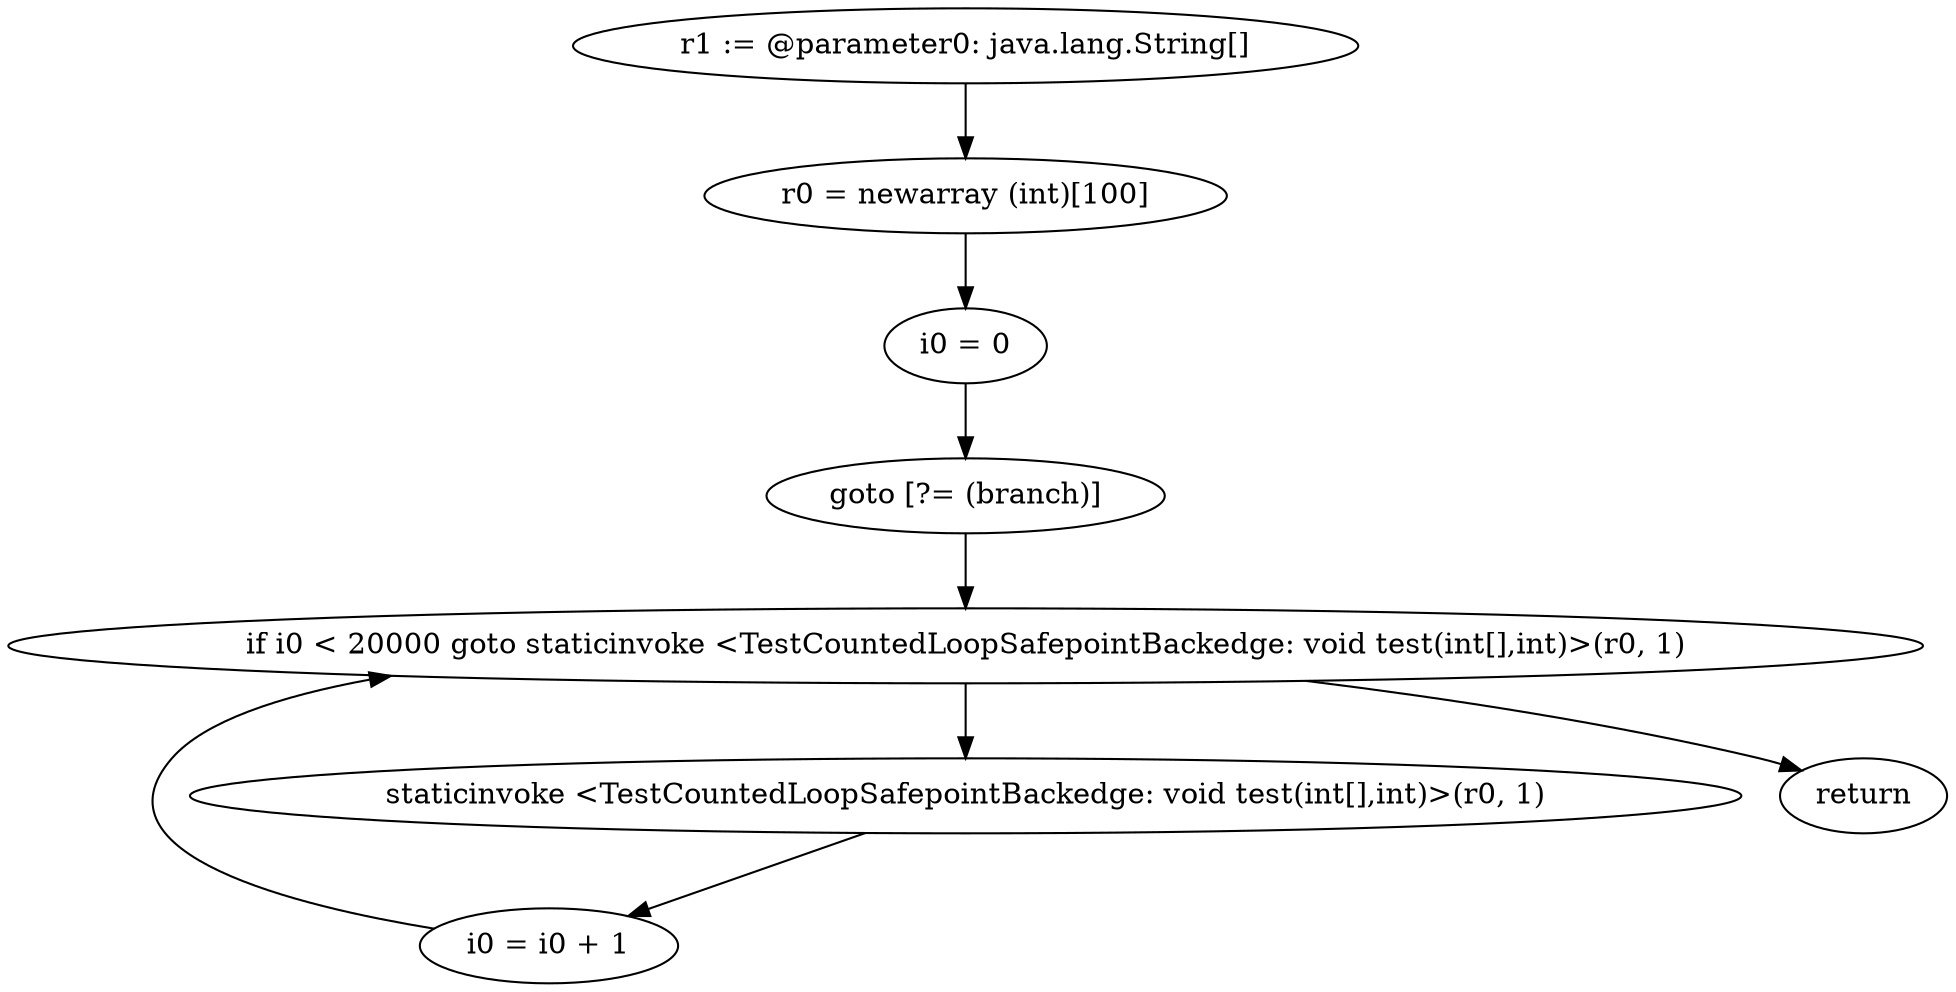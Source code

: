 digraph "unitGraph" {
    "r1 := @parameter0: java.lang.String[]"
    "r0 = newarray (int)[100]"
    "i0 = 0"
    "goto [?= (branch)]"
    "staticinvoke <TestCountedLoopSafepointBackedge: void test(int[],int)>(r0, 1)"
    "i0 = i0 + 1"
    "if i0 < 20000 goto staticinvoke <TestCountedLoopSafepointBackedge: void test(int[],int)>(r0, 1)"
    "return"
    "r1 := @parameter0: java.lang.String[]"->"r0 = newarray (int)[100]";
    "r0 = newarray (int)[100]"->"i0 = 0";
    "i0 = 0"->"goto [?= (branch)]";
    "goto [?= (branch)]"->"if i0 < 20000 goto staticinvoke <TestCountedLoopSafepointBackedge: void test(int[],int)>(r0, 1)";
    "staticinvoke <TestCountedLoopSafepointBackedge: void test(int[],int)>(r0, 1)"->"i0 = i0 + 1";
    "i0 = i0 + 1"->"if i0 < 20000 goto staticinvoke <TestCountedLoopSafepointBackedge: void test(int[],int)>(r0, 1)";
    "if i0 < 20000 goto staticinvoke <TestCountedLoopSafepointBackedge: void test(int[],int)>(r0, 1)"->"return";
    "if i0 < 20000 goto staticinvoke <TestCountedLoopSafepointBackedge: void test(int[],int)>(r0, 1)"->"staticinvoke <TestCountedLoopSafepointBackedge: void test(int[],int)>(r0, 1)";
}

